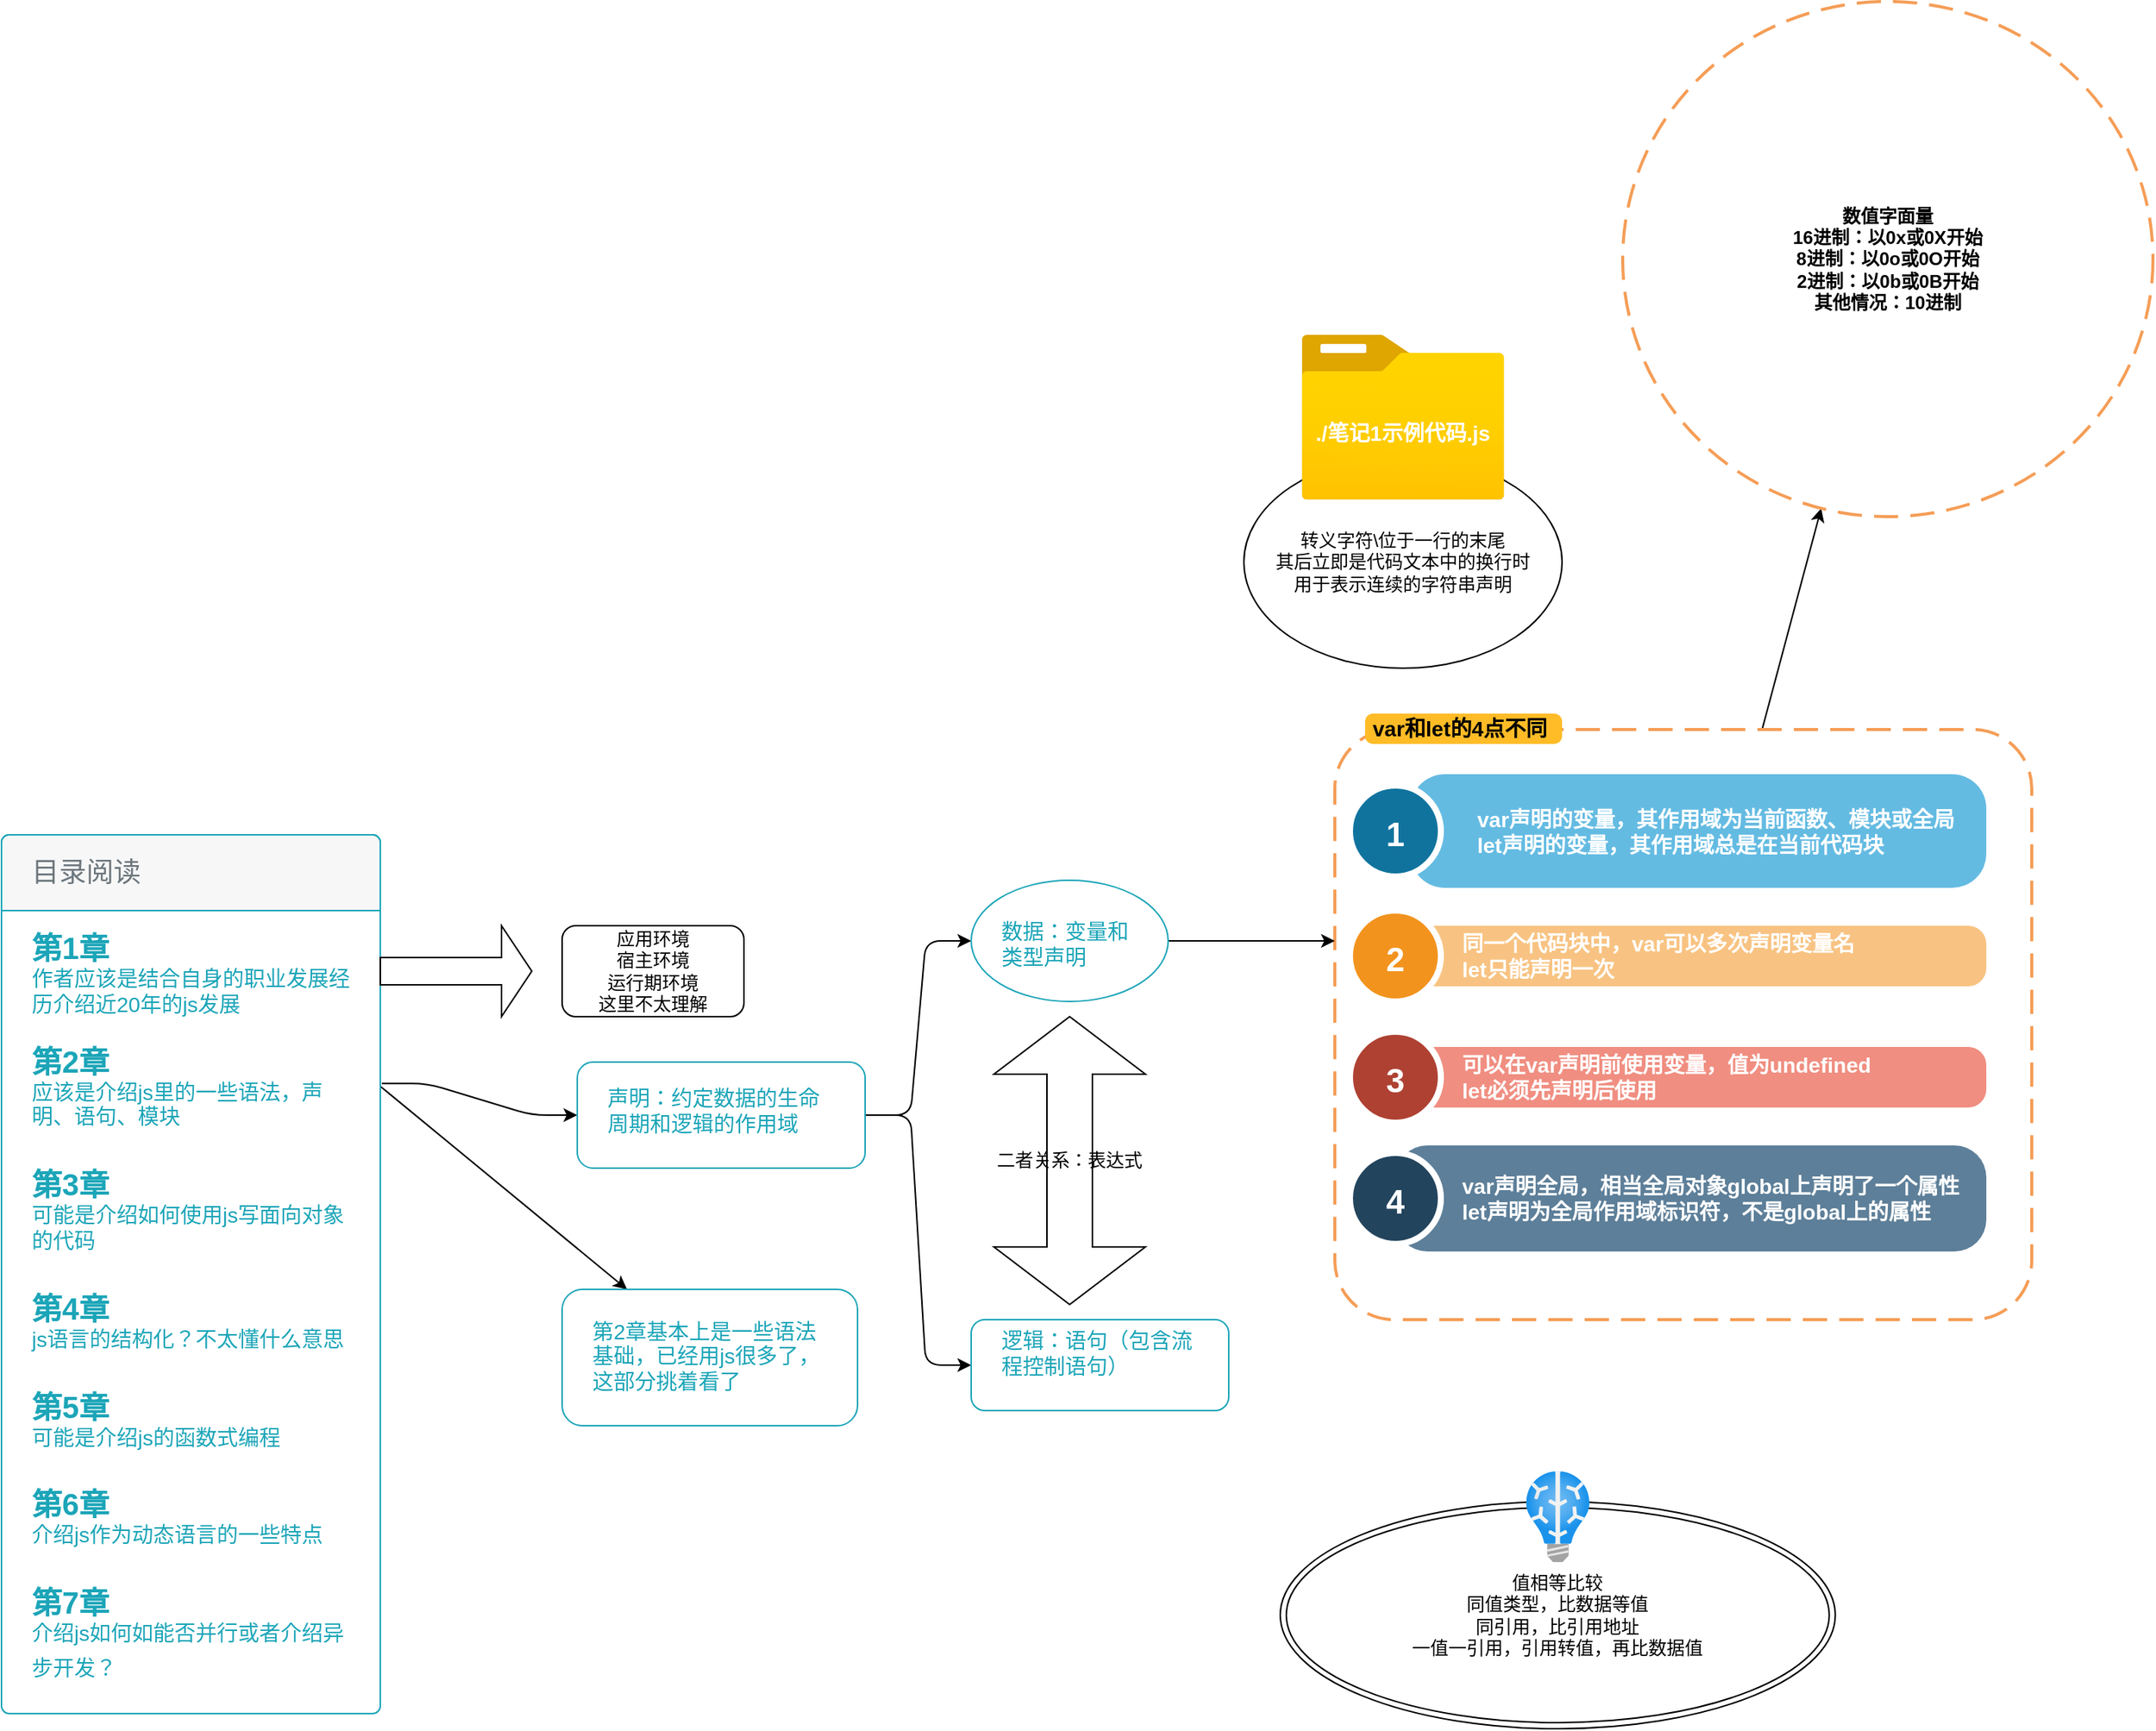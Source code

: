 <mxfile>
    <diagram id="gd3hIsuXhY9H0Jxk0yMg" name="Page-1">
        <mxGraphModel dx="380" dy="1775" grid="1" gridSize="10" guides="1" tooltips="1" connect="1" arrows="1" fold="1" page="1" pageScale="1" pageWidth="827" pageHeight="1169" math="0" shadow="0">
            <root>
                <mxCell id="0"/>
                <mxCell id="1" parent="0"/>
                <mxCell id="634" value="" style="edgeStyle=none;html=1;" edge="1" parent="1" source="598" target="633">
                    <mxGeometry relative="1" as="geometry"/>
                </mxCell>
                <mxCell id="598" value="" style="rounded=1;arcSize=10;dashed=1;strokeColor=#F59D56;fillColor=none;gradientColor=none;dashPattern=8 4;strokeWidth=2;fontStyle=1" parent="1" vertex="1">
                    <mxGeometry x="910" y="-19.5" width="460" height="389.5" as="geometry"/>
                </mxCell>
                <mxCell id="106" value="" style="edgeStyle=entityRelationEdgeStyle;html=1;exitX=1.004;exitY=0.283;exitDx=0;exitDy=0;exitPerimeter=0;" parent="1" source="16" target="105" edge="1">
                    <mxGeometry relative="1" as="geometry"/>
                </mxCell>
                <mxCell id="638" value="" style="edgeStyle=none;html=1;exitX=0.994;exitY=0.284;exitDx=0;exitDy=0;exitPerimeter=0;" edge="1" parent="1" source="16" target="637">
                    <mxGeometry relative="1" as="geometry"/>
                </mxCell>
                <mxCell id="16" value="&lt;span style=&quot;font-size: 20px;&quot;&gt;&lt;b&gt;第1章&lt;/b&gt;&lt;/span&gt;&lt;br style=&quot;font-size: 14px&quot;&gt;作者应该是结合自身的职业发展经历介绍近20年的js发展&lt;br&gt;&lt;br&gt;&lt;b style=&quot;font-size: 20px;&quot;&gt;第2章&lt;br&gt;&lt;/b&gt;应该是介绍js里的一些语法，声明、语句、模块&lt;br&gt;&lt;b style=&quot;font-size: 20px;&quot;&gt;&lt;br&gt;&lt;/b&gt;&lt;b style=&quot;font-size: 20px;&quot;&gt;第3章&lt;/b&gt;&lt;b style=&quot;font-size: 20px;&quot;&gt;&lt;br&gt;&lt;/b&gt;可能是介绍如何使用js写面向对象的代码&lt;br&gt;&lt;b style=&quot;font-size: 20px;&quot;&gt;&lt;br&gt;&lt;/b&gt;&lt;b style=&quot;font-size: 20px;&quot;&gt;第4章&lt;br&gt;&lt;/b&gt;js语言的结构化？不太懂什么意思&lt;br&gt;&lt;b style=&quot;font-size: 20px;&quot;&gt;&lt;br&gt;&lt;/b&gt;&lt;b style=&quot;font-size: 20px;&quot;&gt;第5章&lt;br&gt;&lt;/b&gt;可能是介绍js的函数式编程&lt;br&gt;&lt;b style=&quot;font-size: 20px;&quot;&gt;&lt;br&gt;&lt;/b&gt;&lt;b style=&quot;font-size: 20px;&quot;&gt;第6章&lt;br&gt;&lt;/b&gt;介绍js作为动态语言的一些特点&lt;br&gt;&lt;b style=&quot;font-size: 20px;&quot;&gt;&lt;br&gt;第7章&lt;br&gt;&lt;/b&gt;介绍js如何如能否并行或者介绍异步开发？&lt;b style=&quot;font-size: 20px;&quot;&gt;&lt;br&gt;&lt;/b&gt;" style="html=1;shadow=0;dashed=0;shape=mxgraph.bootstrap.rrect;rSize=5;strokeColor=#1CA5B8;html=1;whiteSpace=wrap;fillColor=#ffffff;fontColor=#1CA5B8;verticalAlign=bottom;align=left;spacing=20;spacingBottom=0;fontSize=14;rounded=1;" parent="1" vertex="1">
                    <mxGeometry x="30" y="50" width="250" height="580" as="geometry"/>
                </mxCell>
                <mxCell id="17" value="目录阅读" style="html=1;shadow=0;dashed=0;shape=mxgraph.bootstrap.topButton;rSize=5;perimeter=none;whiteSpace=wrap;fillColor=#F7F7F7;strokeColor=#1CA5B8;fontColor=#6C767D;resizeWidth=1;fontSize=18;align=left;spacing=20;rounded=1;" parent="16" vertex="1">
                    <mxGeometry width="250" height="50" relative="1" as="geometry"/>
                </mxCell>
                <mxCell id="103" value="" style="shape=singleArrow;whiteSpace=wrap;html=1;shadow=0;" parent="1" vertex="1">
                    <mxGeometry x="280" y="110" width="100" height="60" as="geometry"/>
                </mxCell>
                <mxCell id="104" value="应用环境&lt;br&gt;宿主环境&lt;br&gt;运行期环境&lt;br&gt;这里不太理解" style="rounded=1;whiteSpace=wrap;html=1;shadow=0;" parent="1" vertex="1">
                    <mxGeometry x="400" y="110" width="120" height="60" as="geometry"/>
                </mxCell>
                <mxCell id="108" value="" style="edgeStyle=entityRelationEdgeStyle;html=1;" parent="1" source="105" target="107" edge="1">
                    <mxGeometry relative="1" as="geometry"/>
                </mxCell>
                <mxCell id="110" value="" style="edgeStyle=entityRelationEdgeStyle;html=1;" parent="1" source="105" target="109" edge="1">
                    <mxGeometry relative="1" as="geometry"/>
                </mxCell>
                <mxCell id="105" value="声明：约定数据的生命周期和逻辑的作用域" style="whiteSpace=wrap;html=1;fontSize=14;align=left;verticalAlign=bottom;fillColor=#ffffff;strokeColor=#1CA5B8;fontColor=#1CA5B8;shadow=0;dashed=0;spacing=20;spacingBottom=0;rounded=1;" parent="1" vertex="1">
                    <mxGeometry x="410" y="200" width="190" height="70" as="geometry"/>
                </mxCell>
                <mxCell id="118" value="" style="edgeStyle=none;html=1;" parent="1" source="107" edge="1">
                    <mxGeometry relative="1" as="geometry">
                        <mxPoint x="910" y="120" as="targetPoint"/>
                    </mxGeometry>
                </mxCell>
                <mxCell id="107" value="数据：变量和类型声明" style="ellipse;whiteSpace=wrap;html=1;fontSize=14;align=left;verticalAlign=bottom;fillColor=#ffffff;strokeColor=#1CA5B8;fontColor=#1CA5B8;shadow=0;dashed=0;spacing=20;spacingBottom=0;rounded=1;" parent="1" vertex="1">
                    <mxGeometry x="670" y="80" width="130" height="80" as="geometry"/>
                </mxCell>
                <mxCell id="109" value="逻辑：语句（包含流程控制语句）" style="whiteSpace=wrap;html=1;fontSize=14;align=left;verticalAlign=bottom;fillColor=#ffffff;strokeColor=#1CA5B8;fontColor=#1CA5B8;shadow=0;dashed=0;spacing=20;spacingBottom=0;rounded=1;" parent="1" vertex="1">
                    <mxGeometry x="670" y="370" width="170" height="60" as="geometry"/>
                </mxCell>
                <mxCell id="116" value="二者关系：表达式" style="shape=doubleArrow;direction=south;whiteSpace=wrap;html=1;shadow=0;" parent="1" vertex="1">
                    <mxGeometry x="685" y="170" width="100" height="190" as="geometry"/>
                </mxCell>
                <mxCell id="587" value="var声明的变量，其作用域为当前函数、模块或全局&lt;br&gt;let声明的变量，其作用域总是在当前代码块" style="shape=rect;rounded=1;whiteSpace=wrap;html=1;shadow=0;strokeColor=none;fillColor=#64BBE2;arcSize=30;fontSize=14;spacingLeft=42;fontStyle=1;fontColor=#FFFFFF;align=left;" parent="1" vertex="1">
                    <mxGeometry x="960" y="10" width="380" height="75" as="geometry"/>
                </mxCell>
                <mxCell id="588" value="1" style="shape=ellipse;perimeter=ellipsePerimeter;fontSize=22;fontStyle=1;shadow=0;strokeColor=#ffffff;fillColor=#10739E;strokeWidth=4;fontColor=#ffffff;align=center;" parent="1" vertex="1">
                    <mxGeometry x="920" y="17.5" width="60" height="60" as="geometry"/>
                </mxCell>
                <mxCell id="589" value="同一个代码块中，var可以多次声明变量名&lt;br&gt;let只能声明一次" style="shape=rect;rounded=1;whiteSpace=wrap;html=1;shadow=0;strokeColor=none;fillColor=#F8C382;arcSize=30;fontSize=14;spacingLeft=42;fontStyle=1;fontColor=#FFFFFF;align=left;" parent="1" vertex="1">
                    <mxGeometry x="950" y="110" width="390" height="40" as="geometry"/>
                </mxCell>
                <mxCell id="590" value="2" style="shape=ellipse;perimeter=ellipsePerimeter;fontSize=22;fontStyle=1;shadow=0;strokeColor=#ffffff;fillColor=#F2931E;strokeWidth=4;fontColor=#ffffff;align=center;" parent="1" vertex="1">
                    <mxGeometry x="920" y="100" width="60" height="60" as="geometry"/>
                </mxCell>
                <mxCell id="591" value="可以在var声明前使用变量，值为undefined&lt;br&gt;let必须先声明后使用" style="shape=rect;rounded=1;whiteSpace=wrap;html=1;shadow=0;strokeColor=none;fillColor=#F08E81;arcSize=30;fontSize=14;spacingLeft=42;fontStyle=1;fontColor=#FFFFFF;align=left;" parent="1" vertex="1">
                    <mxGeometry x="950" y="190" width="390" height="40" as="geometry"/>
                </mxCell>
                <mxCell id="592" value="3" style="shape=ellipse;perimeter=ellipsePerimeter;fontSize=22;fontStyle=1;shadow=0;strokeColor=#ffffff;fillColor=#AE4132;strokeWidth=4;fontColor=#ffffff;align=center;" parent="1" vertex="1">
                    <mxGeometry x="920" y="180" width="60" height="60" as="geometry"/>
                </mxCell>
                <mxCell id="599" value="var和let的4点不同" style="html=1;shadow=0;dashed=0;shape=mxgraph.bootstrap.rrect;rSize=5;strokeColor=none;strokeWidth=1;fillColor=#FFBC26;fontColor=#000000;whiteSpace=wrap;align=left;verticalAlign=middle;spacingLeft=0;fontStyle=1;fontSize=14;spacing=5;" parent="1" vertex="1">
                    <mxGeometry x="930" y="-30" width="130" height="20" as="geometry"/>
                </mxCell>
                <mxCell id="612" value="var声明全局，相当全局对象global上声明了一个属性&lt;br&gt;let声明为全局作用域标识符，不是global上的属性" style="shape=rect;rounded=1;whiteSpace=wrap;html=1;shadow=0;strokeColor=none;fillColor=#5D7F99;arcSize=30;fontSize=14;spacingLeft=42;fontStyle=1;fontColor=#FFFFFF;align=left;" parent="1" vertex="1">
                    <mxGeometry x="950" y="255" width="390" height="70" as="geometry"/>
                </mxCell>
                <mxCell id="613" value="4" style="shape=ellipse;perimeter=ellipsePerimeter;fontSize=22;fontStyle=1;shadow=0;strokeColor=#ffffff;fillColor=#23445D;strokeWidth=4;fontColor=#ffffff;align=center;" parent="1" vertex="1">
                    <mxGeometry x="920" y="260" width="60" height="60" as="geometry"/>
                </mxCell>
                <mxCell id="614" value="转义字符\位于一行的末尾&lt;br&gt;其后立即是代码文本中的换行时&lt;br&gt;用于表示连续的字符串声明&lt;br&gt;" style="ellipse;whiteSpace=wrap;html=1;" vertex="1" parent="1">
                    <mxGeometry x="850" y="-200" width="210" height="140" as="geometry"/>
                </mxCell>
                <mxCell id="628" value="" style="aspect=fixed;html=1;points=[];align=center;image;fontSize=12;image=img/lib/azure2/general/Folder_Blank.svg;" vertex="1" parent="1">
                    <mxGeometry x="888" y="-280" width="134" height="108.75" as="geometry"/>
                </mxCell>
                <mxCell id="629" value="&lt;span style=&quot;color: rgb(255, 255, 255); font-size: 14px; text-align: left;&quot;&gt;./笔记1示例代码.js&lt;/span&gt;" style="text;html=1;strokeColor=none;fillColor=none;align=center;verticalAlign=middle;whiteSpace=wrap;rounded=0;fontStyle=1;spacing=3;" vertex="1" parent="1">
                    <mxGeometry x="895" y="-230" width="120" height="30" as="geometry"/>
                </mxCell>
                <mxCell id="633" value="数值字面量&lt;br&gt;16进制：以0x或0X开始&lt;br&gt;8进制：以0o或0O开始&lt;br&gt;2进制：以0b或0B开始&lt;br&gt;其他情况：10进制" style="ellipse;whiteSpace=wrap;html=1;fillColor=none;strokeColor=#F59D56;rounded=1;arcSize=10;dashed=1;gradientColor=none;dashPattern=8 4;strokeWidth=2;fontStyle=1;" vertex="1" parent="1">
                    <mxGeometry x="1100" y="-500" width="350" height="340" as="geometry"/>
                </mxCell>
                <mxCell id="637" value="第2章基本上是一些语法基础，已经用js很多了，这部分挑着看了" style="whiteSpace=wrap;html=1;fontSize=14;align=left;verticalAlign=bottom;fillColor=#ffffff;strokeColor=#1CA5B8;fontColor=#1CA5B8;shadow=0;dashed=0;spacing=20;spacingBottom=0;rounded=1;" vertex="1" parent="1">
                    <mxGeometry x="400" y="350" width="195" height="90" as="geometry"/>
                </mxCell>
                <mxCell id="840" value="值相等比较&lt;br&gt;同值类型，比数据等值&lt;br&gt;同引用，比引用地址&lt;br&gt;一值一引用，引用转值，再比数据值" style="ellipse;shape=doubleEllipse;whiteSpace=wrap;html=1;" vertex="1" parent="1">
                    <mxGeometry x="874" y="490" width="366.32" height="150" as="geometry"/>
                </mxCell>
                <mxCell id="838" value="" style="aspect=fixed;html=1;points=[];align=center;image;fontSize=12;image=img/lib/azure2/ai_machine_learning/Batch_AI.svg;" vertex="1" parent="1">
                    <mxGeometry x="1035.98" y="470" width="42.35" height="60" as="geometry"/>
                </mxCell>
            </root>
        </mxGraphModel>
    </diagram>
</mxfile>
